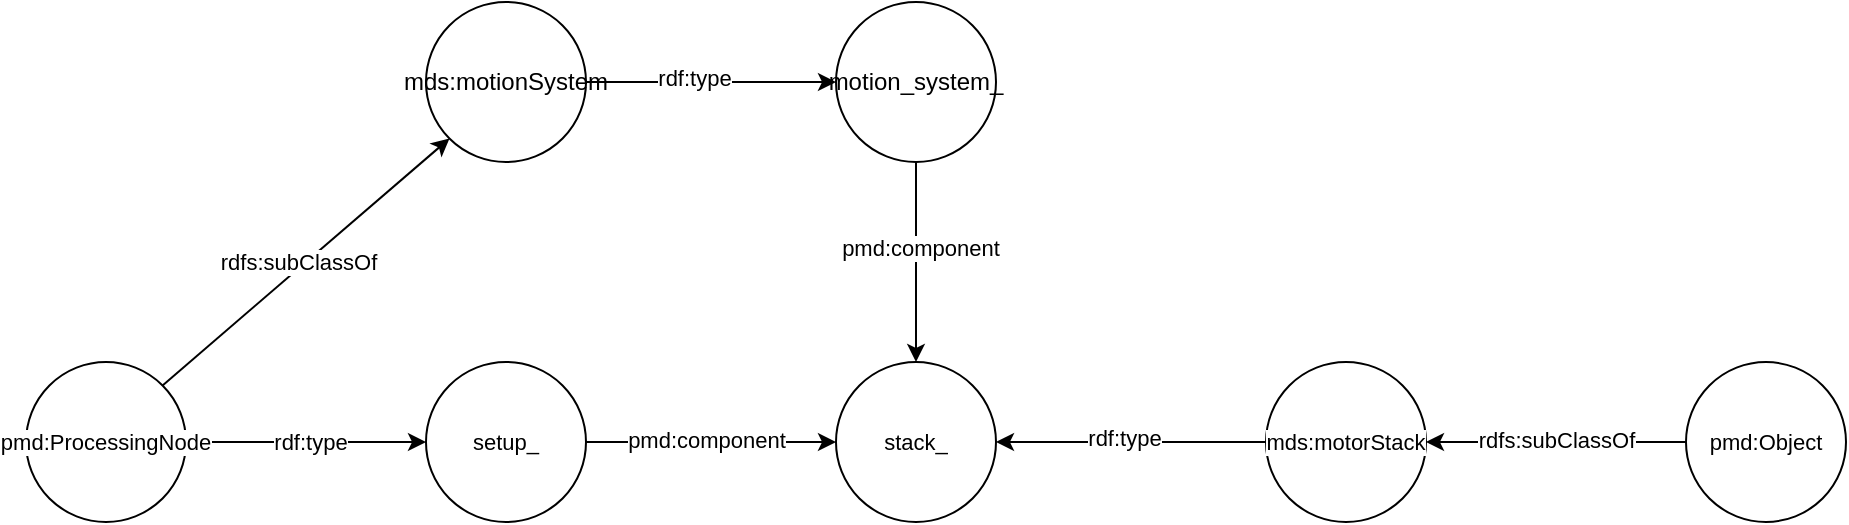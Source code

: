 <mxfile version="24.5.1" type="device">
  <diagram name="Page-1" id="DqdhzuPwQZ2PeT0PzN2s">
    <mxGraphModel dx="1804" dy="674" grid="1" gridSize="10" guides="1" tooltips="1" connect="1" arrows="1" fold="1" page="1" pageScale="1" pageWidth="850" pageHeight="1100" math="0" shadow="0">
      <root>
        <mxCell id="0" />
        <mxCell id="1" parent="0" />
        <mxCell id="FRMYRlITpiS1XBL9wadS-30" value="" style="edgeStyle=none;rounded=0;orthogonalLoop=1;jettySize=auto;html=1;strokeColor=default;align=center;verticalAlign=middle;fontFamily=Helvetica;fontSize=11;fontColor=default;labelBackgroundColor=default;endArrow=classic;" parent="1" source="FRMYRlITpiS1XBL9wadS-2" target="FRMYRlITpiS1XBL9wadS-10" edge="1">
          <mxGeometry relative="1" as="geometry" />
        </mxCell>
        <mxCell id="FRMYRlITpiS1XBL9wadS-31" value="pmd:component" style="edgeLabel;html=1;align=center;verticalAlign=middle;resizable=0;points=[];fontFamily=Helvetica;fontSize=11;fontColor=default;labelBackgroundColor=default;" parent="FRMYRlITpiS1XBL9wadS-30" vertex="1" connectable="0">
          <mxGeometry x="-0.147" y="2" relative="1" as="geometry">
            <mxPoint as="offset" />
          </mxGeometry>
        </mxCell>
        <mxCell id="FRMYRlITpiS1XBL9wadS-2" value="motion_system_" style="ellipse;whiteSpace=wrap;html=1;aspect=fixed;" parent="1" vertex="1">
          <mxGeometry x="405" y="300" width="80" height="80" as="geometry" />
        </mxCell>
        <mxCell id="FRMYRlITpiS1XBL9wadS-10" value="stack_" style="ellipse;whiteSpace=wrap;html=1;aspect=fixed;fontFamily=Helvetica;fontSize=11;fontColor=default;labelBackgroundColor=default;" parent="1" vertex="1">
          <mxGeometry x="405" y="480" width="80" height="80" as="geometry" />
        </mxCell>
        <mxCell id="FRMYRlITpiS1XBL9wadS-26" value="" style="edgeStyle=none;rounded=0;orthogonalLoop=1;jettySize=auto;html=1;strokeColor=default;align=center;verticalAlign=middle;fontFamily=Helvetica;fontSize=11;fontColor=default;labelBackgroundColor=default;endArrow=classic;" parent="1" source="FRMYRlITpiS1XBL9wadS-20" target="FRMYRlITpiS1XBL9wadS-10" edge="1">
          <mxGeometry relative="1" as="geometry" />
        </mxCell>
        <mxCell id="FRMYRlITpiS1XBL9wadS-39" value="pmd:component" style="edgeLabel;html=1;align=center;verticalAlign=middle;resizable=0;points=[];fontFamily=Helvetica;fontSize=11;fontColor=default;labelBackgroundColor=default;" parent="FRMYRlITpiS1XBL9wadS-26" vertex="1" connectable="0">
          <mxGeometry x="-0.039" y="1" relative="1" as="geometry">
            <mxPoint as="offset" />
          </mxGeometry>
        </mxCell>
        <mxCell id="FRMYRlITpiS1XBL9wadS-20" value="setup_" style="ellipse;whiteSpace=wrap;html=1;aspect=fixed;fontFamily=Helvetica;fontSize=11;fontColor=default;labelBackgroundColor=default;" parent="1" vertex="1">
          <mxGeometry x="200" y="480" width="80" height="80" as="geometry" />
        </mxCell>
        <mxCell id="_d4qYq-bvRYQ9tVuy8Rg-21" style="edgeStyle=none;rounded=0;orthogonalLoop=1;jettySize=auto;html=1;exitX=1;exitY=0;exitDx=0;exitDy=0;entryX=0;entryY=1;entryDx=0;entryDy=0;strokeColor=default;align=center;verticalAlign=middle;fontFamily=Helvetica;fontSize=11;fontColor=default;labelBackgroundColor=default;endArrow=classic;" parent="1" source="FRMYRlITpiS1XBL9wadS-45" target="FRMYRlITpiS1XBL9wadS-59" edge="1">
          <mxGeometry relative="1" as="geometry" />
        </mxCell>
        <mxCell id="_d4qYq-bvRYQ9tVuy8Rg-22" value="rdfs:subClassOf" style="edgeLabel;html=1;align=center;verticalAlign=middle;resizable=0;points=[];fontFamily=Helvetica;fontSize=11;fontColor=default;labelBackgroundColor=default;" parent="_d4qYq-bvRYQ9tVuy8Rg-21" vertex="1" connectable="0">
          <mxGeometry x="-0.04" y="3" relative="1" as="geometry">
            <mxPoint as="offset" />
          </mxGeometry>
        </mxCell>
        <mxCell id="_d4qYq-bvRYQ9tVuy8Rg-25" style="edgeStyle=none;rounded=0;orthogonalLoop=1;jettySize=auto;html=1;exitX=1;exitY=0.5;exitDx=0;exitDy=0;entryX=0;entryY=0.5;entryDx=0;entryDy=0;strokeColor=default;align=center;verticalAlign=middle;fontFamily=Helvetica;fontSize=11;fontColor=default;labelBackgroundColor=default;endArrow=classic;" parent="1" source="FRMYRlITpiS1XBL9wadS-45" target="FRMYRlITpiS1XBL9wadS-20" edge="1">
          <mxGeometry relative="1" as="geometry" />
        </mxCell>
        <mxCell id="_d4qYq-bvRYQ9tVuy8Rg-26" value="rdf:type" style="edgeLabel;html=1;align=center;verticalAlign=middle;resizable=0;points=[];fontFamily=Helvetica;fontSize=11;fontColor=default;labelBackgroundColor=default;" parent="_d4qYq-bvRYQ9tVuy8Rg-25" vertex="1" connectable="0">
          <mxGeometry x="0.033" relative="1" as="geometry">
            <mxPoint as="offset" />
          </mxGeometry>
        </mxCell>
        <mxCell id="FRMYRlITpiS1XBL9wadS-45" value="pmd:ProcessingNode" style="ellipse;whiteSpace=wrap;html=1;aspect=fixed;fontFamily=Helvetica;fontSize=11;fontColor=default;labelBackgroundColor=default;" parent="1" vertex="1">
          <mxGeometry y="480" width="80" height="80" as="geometry" />
        </mxCell>
        <mxCell id="_d4qYq-bvRYQ9tVuy8Rg-29" style="edgeStyle=none;rounded=0;orthogonalLoop=1;jettySize=auto;html=1;exitX=0;exitY=0.5;exitDx=0;exitDy=0;entryX=1;entryY=0.5;entryDx=0;entryDy=0;strokeColor=default;align=center;verticalAlign=middle;fontFamily=Helvetica;fontSize=11;fontColor=default;labelBackgroundColor=default;endArrow=classic;" parent="1" source="FRMYRlITpiS1XBL9wadS-46" target="FRMYRlITpiS1XBL9wadS-51" edge="1">
          <mxGeometry relative="1" as="geometry" />
        </mxCell>
        <mxCell id="_d4qYq-bvRYQ9tVuy8Rg-30" value="rdfs:subClassOf" style="edgeLabel;html=1;align=center;verticalAlign=middle;resizable=0;points=[];fontFamily=Helvetica;fontSize=11;fontColor=default;labelBackgroundColor=default;" parent="_d4qYq-bvRYQ9tVuy8Rg-29" vertex="1" connectable="0">
          <mxGeometry y="-1" relative="1" as="geometry">
            <mxPoint as="offset" />
          </mxGeometry>
        </mxCell>
        <mxCell id="FRMYRlITpiS1XBL9wadS-46" value="pmd:Object" style="ellipse;whiteSpace=wrap;html=1;aspect=fixed;fontFamily=Helvetica;fontSize=11;fontColor=default;labelBackgroundColor=default;" parent="1" vertex="1">
          <mxGeometry x="830" y="480" width="80" height="80" as="geometry" />
        </mxCell>
        <mxCell id="_d4qYq-bvRYQ9tVuy8Rg-27" style="edgeStyle=none;rounded=0;orthogonalLoop=1;jettySize=auto;html=1;exitX=0;exitY=0.5;exitDx=0;exitDy=0;entryX=1;entryY=0.5;entryDx=0;entryDy=0;strokeColor=default;align=center;verticalAlign=middle;fontFamily=Helvetica;fontSize=11;fontColor=default;labelBackgroundColor=default;endArrow=classic;" parent="1" source="FRMYRlITpiS1XBL9wadS-51" target="FRMYRlITpiS1XBL9wadS-10" edge="1">
          <mxGeometry relative="1" as="geometry" />
        </mxCell>
        <mxCell id="_d4qYq-bvRYQ9tVuy8Rg-28" value="rdf:type" style="edgeLabel;html=1;align=center;verticalAlign=middle;resizable=0;points=[];fontFamily=Helvetica;fontSize=11;fontColor=default;labelBackgroundColor=default;" parent="_d4qYq-bvRYQ9tVuy8Rg-27" vertex="1" connectable="0">
          <mxGeometry x="0.052" y="-2" relative="1" as="geometry">
            <mxPoint as="offset" />
          </mxGeometry>
        </mxCell>
        <mxCell id="FRMYRlITpiS1XBL9wadS-51" value="mds:motorStack" style="ellipse;whiteSpace=wrap;html=1;aspect=fixed;fontFamily=Helvetica;fontSize=11;fontColor=default;labelBackgroundColor=default;" parent="1" vertex="1">
          <mxGeometry x="620" y="480" width="80" height="80" as="geometry" />
        </mxCell>
        <mxCell id="_d4qYq-bvRYQ9tVuy8Rg-23" style="edgeStyle=none;rounded=0;orthogonalLoop=1;jettySize=auto;html=1;exitX=1;exitY=0.5;exitDx=0;exitDy=0;entryX=0;entryY=0.5;entryDx=0;entryDy=0;strokeColor=default;align=center;verticalAlign=middle;fontFamily=Helvetica;fontSize=11;fontColor=default;labelBackgroundColor=default;endArrow=classic;" parent="1" source="FRMYRlITpiS1XBL9wadS-59" target="FRMYRlITpiS1XBL9wadS-2" edge="1">
          <mxGeometry relative="1" as="geometry" />
        </mxCell>
        <mxCell id="_d4qYq-bvRYQ9tVuy8Rg-24" value="rdf:type" style="edgeLabel;html=1;align=center;verticalAlign=middle;resizable=0;points=[];fontFamily=Helvetica;fontSize=11;fontColor=default;labelBackgroundColor=default;" parent="_d4qYq-bvRYQ9tVuy8Rg-23" vertex="1" connectable="0">
          <mxGeometry x="-0.136" y="2" relative="1" as="geometry">
            <mxPoint as="offset" />
          </mxGeometry>
        </mxCell>
        <mxCell id="FRMYRlITpiS1XBL9wadS-59" value="mds:motionSystem" style="ellipse;whiteSpace=wrap;html=1;aspect=fixed;" parent="1" vertex="1">
          <mxGeometry x="200" y="300" width="80" height="80" as="geometry" />
        </mxCell>
      </root>
    </mxGraphModel>
  </diagram>
</mxfile>
